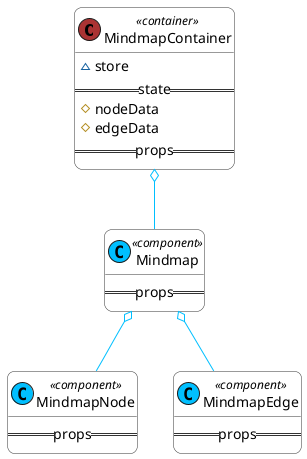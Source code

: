 @startuml

skinparam class {
    BackgroundColor white
    ArrowColor DeepSkyBlue
    BorderColor #333333
}

skinparam roundcorner 15

class MindmapContainer << (C,#aa3333) container>> {
    ~store
    ==state==
    # nodeData
    # edgeData
    ==props==
}

class Mindmap <<(C, DeepSkyBlue) component>> {
    ==props==
}

class MindmapNode <<(C, DeepSkyBlue) component>> {
    ==props==
}

class MindmapEdge <<(C, DeepSkyBlue) component>> {
    ==props==
}

MindmapContainer o-- Mindmap

Mindmap o-- MindmapNode
Mindmap o-- MindmapEdge

@enduml